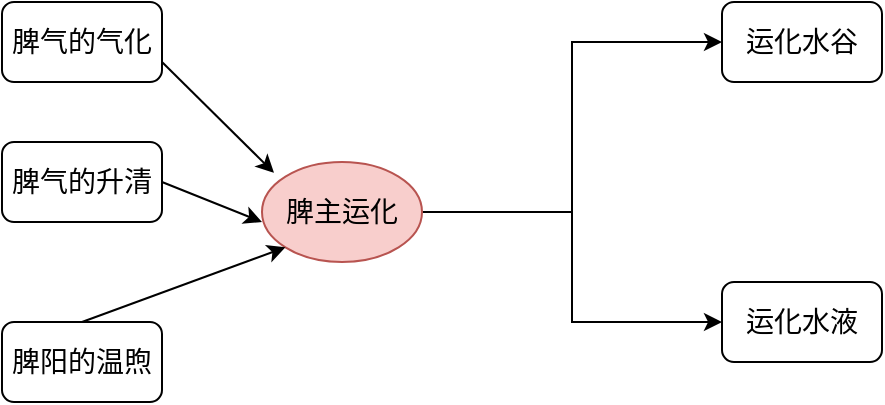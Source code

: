 <mxfile version="22.1.17" type="github">
  <diagram name="第 1 页" id="xqMwd2NSLPn6VQPM8lrx">
    <mxGraphModel dx="1050" dy="557" grid="1" gridSize="10" guides="1" tooltips="1" connect="1" arrows="1" fold="1" page="1" pageScale="1" pageWidth="827" pageHeight="1169" math="0" shadow="0">
      <root>
        <mxCell id="0" />
        <mxCell id="1" parent="0" />
        <mxCell id="-x6zuqcDCInKtSSKQxM8-12" style="edgeStyle=orthogonalEdgeStyle;rounded=0;orthogonalLoop=1;jettySize=auto;html=1;exitX=1;exitY=0.5;exitDx=0;exitDy=0;entryX=0;entryY=0.5;entryDx=0;entryDy=0;" edge="1" parent="1" source="-x6zuqcDCInKtSSKQxM8-1" target="-x6zuqcDCInKtSSKQxM8-10">
          <mxGeometry relative="1" as="geometry" />
        </mxCell>
        <mxCell id="-x6zuqcDCInKtSSKQxM8-13" style="edgeStyle=orthogonalEdgeStyle;rounded=0;orthogonalLoop=1;jettySize=auto;html=1;exitX=1;exitY=0.5;exitDx=0;exitDy=0;entryX=0;entryY=0.5;entryDx=0;entryDy=0;" edge="1" parent="1" source="-x6zuqcDCInKtSSKQxM8-1" target="-x6zuqcDCInKtSSKQxM8-11">
          <mxGeometry relative="1" as="geometry" />
        </mxCell>
        <mxCell id="-x6zuqcDCInKtSSKQxM8-1" value="脾主运化" style="ellipse;whiteSpace=wrap;html=1;fontSize=14;fillColor=#f8cecc;strokeColor=#b85450;" vertex="1" parent="1">
          <mxGeometry x="300" y="190" width="80" height="50" as="geometry" />
        </mxCell>
        <mxCell id="-x6zuqcDCInKtSSKQxM8-3" value="脾气的气化" style="rounded=1;whiteSpace=wrap;html=1;fontSize=14;" vertex="1" parent="1">
          <mxGeometry x="170" y="110" width="80" height="40" as="geometry" />
        </mxCell>
        <mxCell id="-x6zuqcDCInKtSSKQxM8-4" value="脾气的升清" style="rounded=1;whiteSpace=wrap;html=1;fontSize=14;" vertex="1" parent="1">
          <mxGeometry x="170" y="180" width="80" height="40" as="geometry" />
        </mxCell>
        <mxCell id="-x6zuqcDCInKtSSKQxM8-5" value="脾阳的温煦" style="rounded=1;whiteSpace=wrap;html=1;fontSize=14;" vertex="1" parent="1">
          <mxGeometry x="170" y="270" width="80" height="40" as="geometry" />
        </mxCell>
        <mxCell id="-x6zuqcDCInKtSSKQxM8-6" value="" style="endArrow=classic;html=1;rounded=0;entryX=0.075;entryY=0.108;entryDx=0;entryDy=0;entryPerimeter=0;exitX=1;exitY=0.75;exitDx=0;exitDy=0;" edge="1" parent="1" source="-x6zuqcDCInKtSSKQxM8-3" target="-x6zuqcDCInKtSSKQxM8-1">
          <mxGeometry width="50" height="50" relative="1" as="geometry">
            <mxPoint x="230" y="290" as="sourcePoint" />
            <mxPoint x="280" y="240" as="targetPoint" />
          </mxGeometry>
        </mxCell>
        <mxCell id="-x6zuqcDCInKtSSKQxM8-7" value="" style="endArrow=classic;html=1;rounded=0;" edge="1" parent="1">
          <mxGeometry width="50" height="50" relative="1" as="geometry">
            <mxPoint x="250" y="200" as="sourcePoint" />
            <mxPoint x="300" y="220" as="targetPoint" />
          </mxGeometry>
        </mxCell>
        <mxCell id="-x6zuqcDCInKtSSKQxM8-8" value="" style="endArrow=classic;html=1;rounded=0;entryX=0;entryY=1;entryDx=0;entryDy=0;exitX=0.5;exitY=0;exitDx=0;exitDy=0;" edge="1" parent="1" source="-x6zuqcDCInKtSSKQxM8-5" target="-x6zuqcDCInKtSSKQxM8-1">
          <mxGeometry width="50" height="50" relative="1" as="geometry">
            <mxPoint x="400" y="460" as="sourcePoint" />
            <mxPoint x="450" y="410" as="targetPoint" />
          </mxGeometry>
        </mxCell>
        <mxCell id="-x6zuqcDCInKtSSKQxM8-10" value="运化水谷" style="rounded=1;whiteSpace=wrap;html=1;fontSize=14;" vertex="1" parent="1">
          <mxGeometry x="530" y="110" width="80" height="40" as="geometry" />
        </mxCell>
        <mxCell id="-x6zuqcDCInKtSSKQxM8-11" value="运化水液" style="rounded=1;whiteSpace=wrap;html=1;fontSize=14;" vertex="1" parent="1">
          <mxGeometry x="530" y="250" width="80" height="40" as="geometry" />
        </mxCell>
      </root>
    </mxGraphModel>
  </diagram>
</mxfile>
